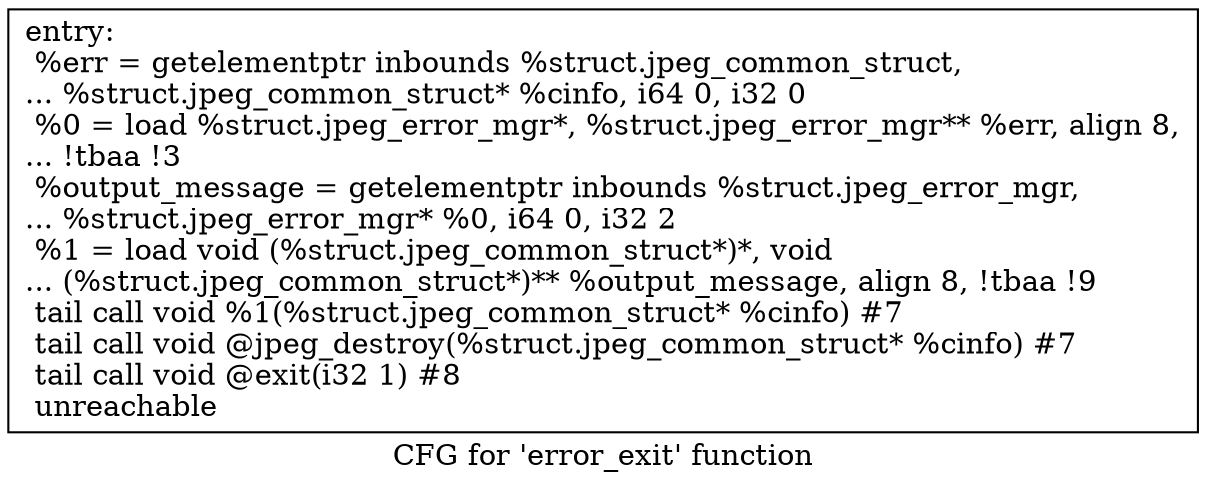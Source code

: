 digraph "CFG for 'error_exit' function" {
	label="CFG for 'error_exit' function";

	Node0x53df890 [shape=record,label="{entry:\l  %err = getelementptr inbounds %struct.jpeg_common_struct,\l... %struct.jpeg_common_struct* %cinfo, i64 0, i32 0\l  %0 = load %struct.jpeg_error_mgr*, %struct.jpeg_error_mgr** %err, align 8,\l... !tbaa !3\l  %output_message = getelementptr inbounds %struct.jpeg_error_mgr,\l... %struct.jpeg_error_mgr* %0, i64 0, i32 2\l  %1 = load void (%struct.jpeg_common_struct*)*, void\l... (%struct.jpeg_common_struct*)** %output_message, align 8, !tbaa !9\l  tail call void %1(%struct.jpeg_common_struct* %cinfo) #7\l  tail call void @jpeg_destroy(%struct.jpeg_common_struct* %cinfo) #7\l  tail call void @exit(i32 1) #8\l  unreachable\l}"];
}
